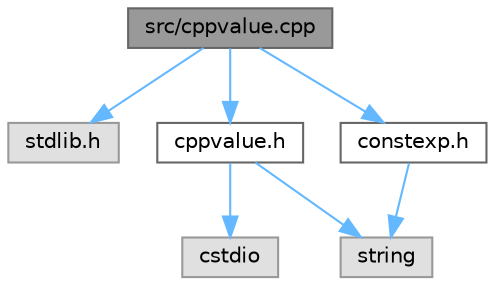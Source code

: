 digraph "src/cppvalue.cpp"
{
 // INTERACTIVE_SVG=YES
 // LATEX_PDF_SIZE
  bgcolor="transparent";
  edge [fontname=Helvetica,fontsize=10,labelfontname=Helvetica,labelfontsize=10];
  node [fontname=Helvetica,fontsize=10,shape=box,height=0.2,width=0.4];
  Node1 [label="src/cppvalue.cpp",height=0.2,width=0.4,color="gray40", fillcolor="grey60", style="filled", fontcolor="black",tooltip=" "];
  Node1 -> Node2 [color="steelblue1",style="solid"];
  Node2 [label="stdlib.h",height=0.2,width=0.4,color="grey60", fillcolor="#E0E0E0", style="filled",tooltip=" "];
  Node1 -> Node3 [color="steelblue1",style="solid"];
  Node3 [label="cppvalue.h",height=0.2,width=0.4,color="grey40", fillcolor="white", style="filled",URL="$d6/dcc/cppvalue_8h.html",tooltip=" "];
  Node3 -> Node4 [color="steelblue1",style="solid"];
  Node4 [label="cstdio",height=0.2,width=0.4,color="grey60", fillcolor="#E0E0E0", style="filled",tooltip=" "];
  Node3 -> Node5 [color="steelblue1",style="solid"];
  Node5 [label="string",height=0.2,width=0.4,color="grey60", fillcolor="#E0E0E0", style="filled",tooltip=" "];
  Node1 -> Node6 [color="steelblue1",style="solid"];
  Node6 [label="constexp.h",height=0.2,width=0.4,color="grey40", fillcolor="white", style="filled",URL="$d6/dd8/constexp_8h.html",tooltip=" "];
  Node6 -> Node5 [color="steelblue1",style="solid"];
}
